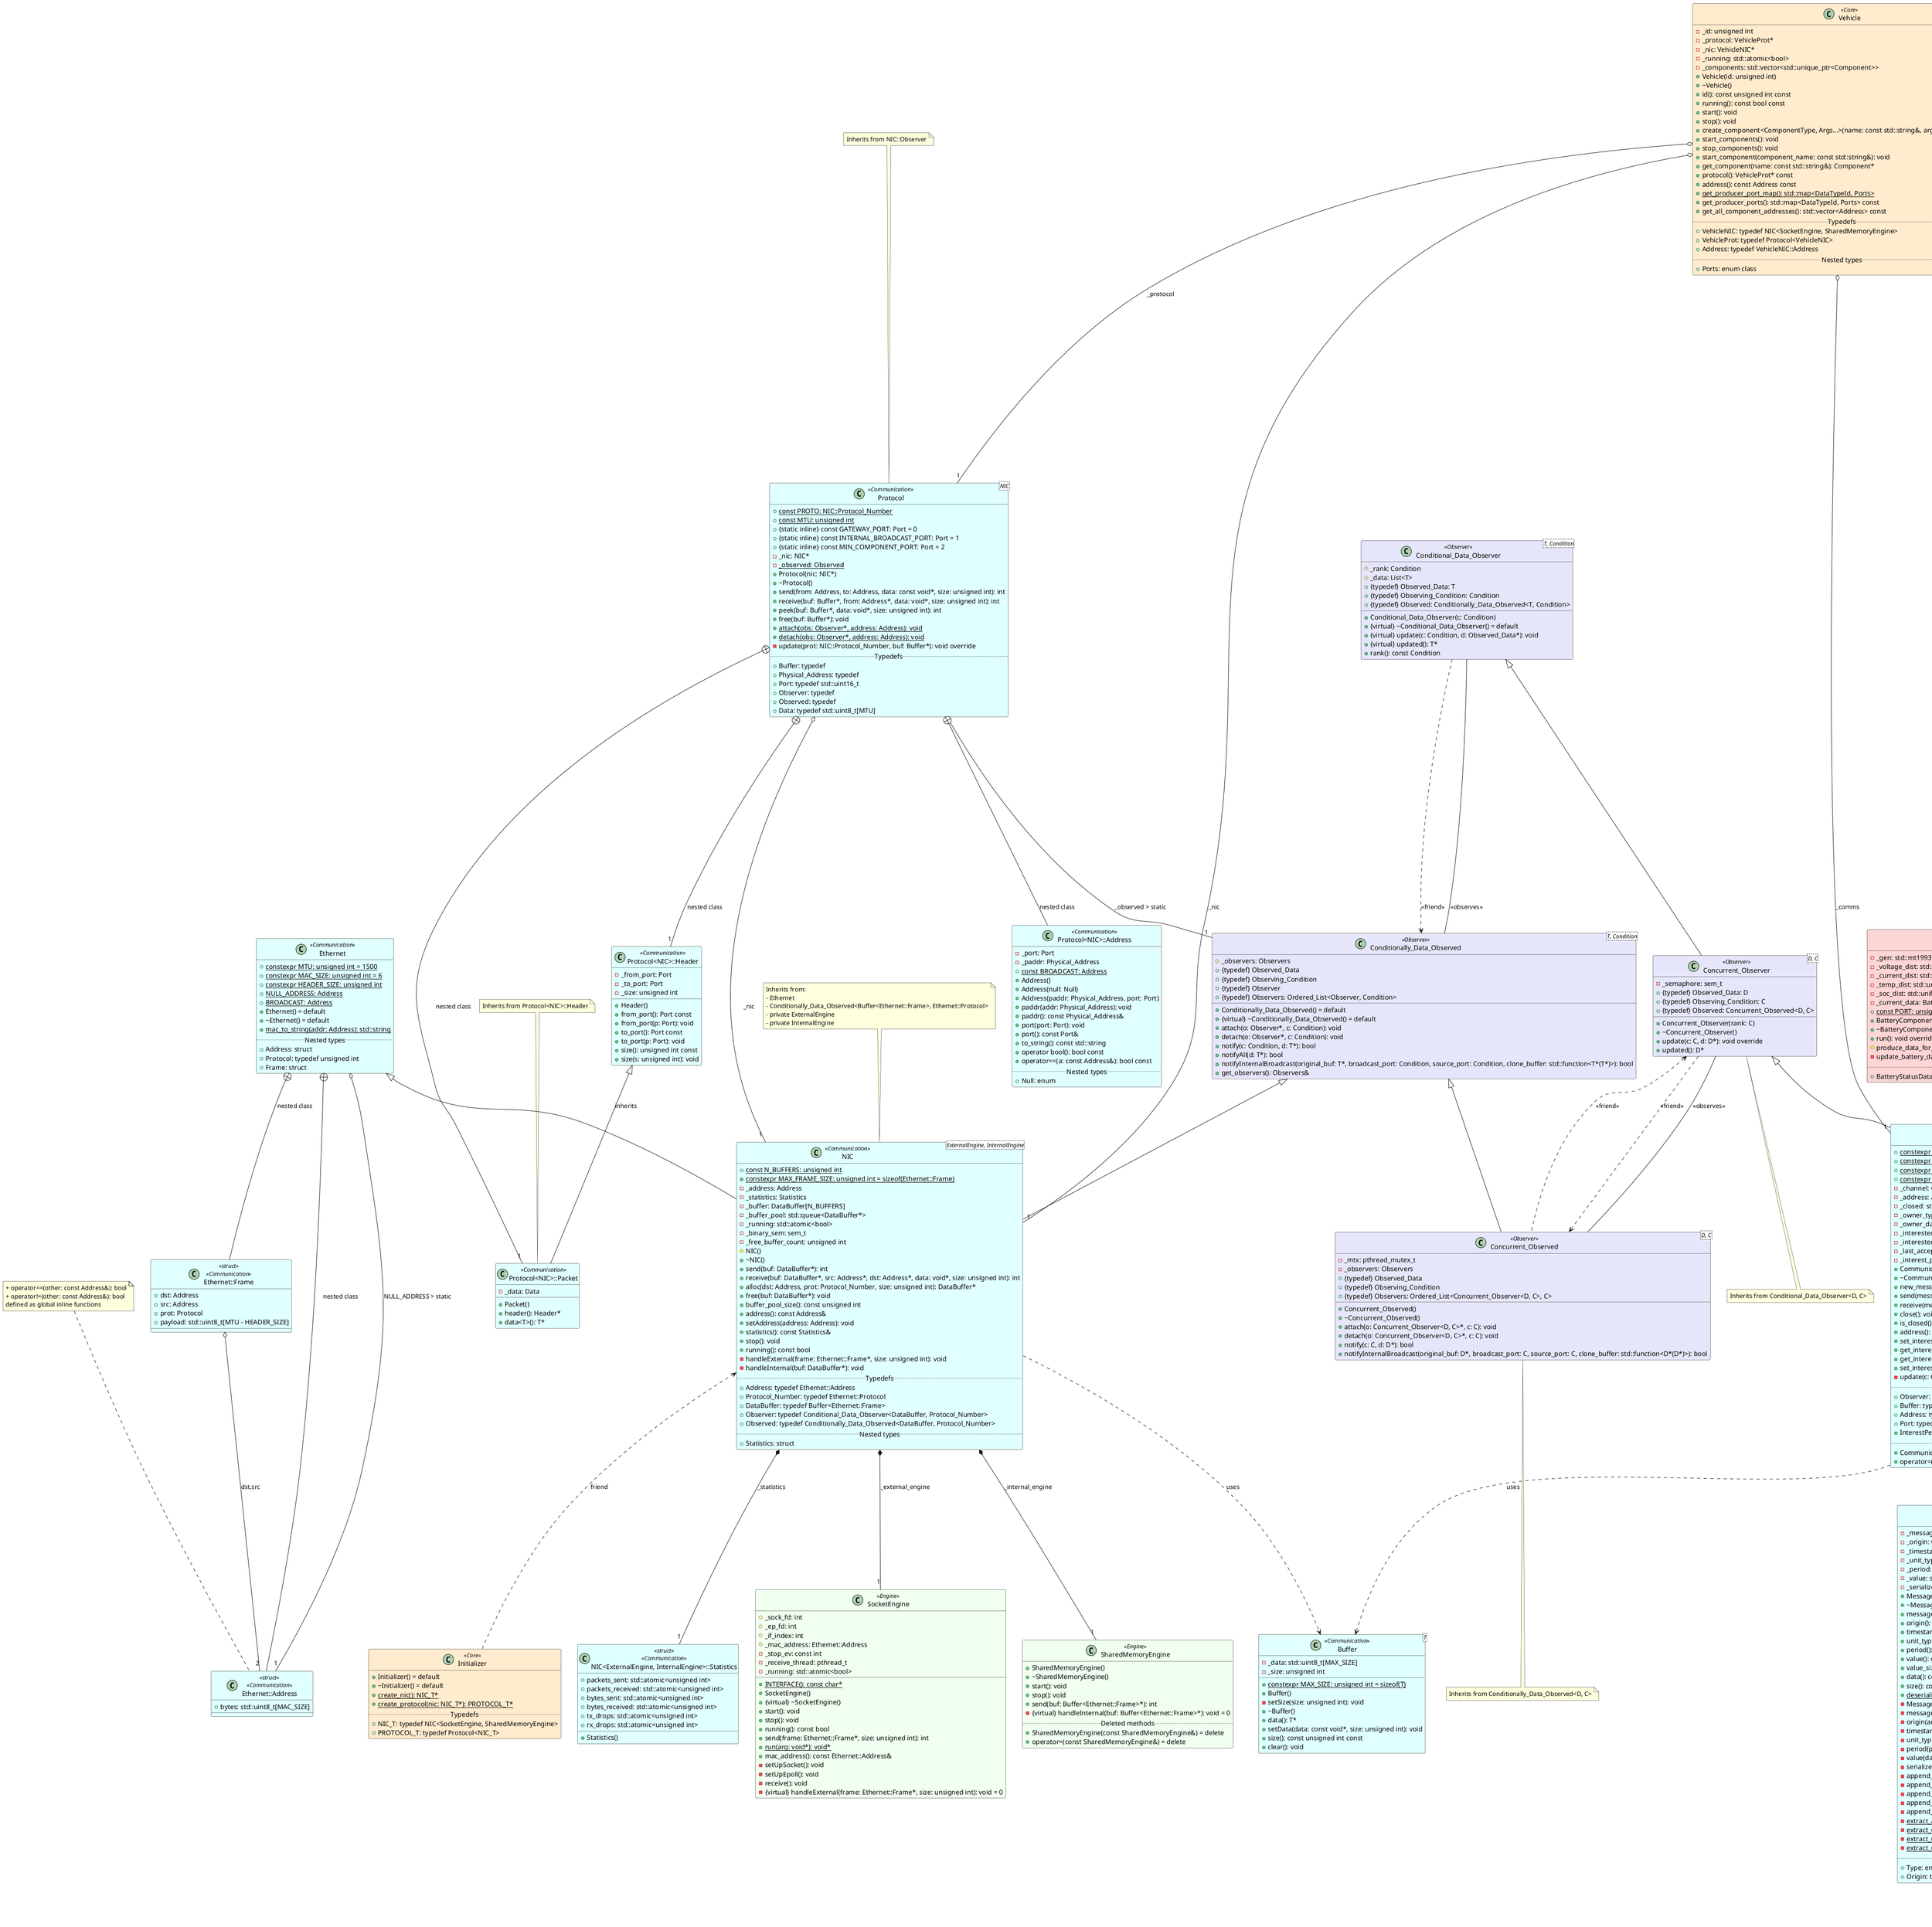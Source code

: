 @startuml 03-class_diagram

skinparam classBackgroundColor<<Component>> #fcd5d5
skinparam classBackgroundColor<<Communication>> #E0FFFF
skinparam classBackgroundColor<<Core>> #FFEBCD
skinparam classBackgroundColor<<Observer>> #E6E6FA
skinparam classBackgroundColor<<Engine>> #F0FFF0

class Buffer<T> <<Communication>> {
  - _data: std::uint8_t[MAX_SIZE]
  - _size: unsigned int
  + {static} constexpr MAX_SIZE: unsigned int = sizeof(T)
  + Buffer()
  - setSize(size: unsigned int): void
  + ~Buffer()
  + data(): T*
  + setData(data: const void*, size: unsigned int): void
  + size(): const unsigned int const
  + clear(): void
}

class Communicator<Channel> <<Communication>> {
  + {static} constexpr MAX_MESSAGE_SIZE: unsigned int
  + {static} constexpr GATEWAY_PORT: Port
  + {static} constexpr INTERNAL_BROADCAST_PORT: Port
  + {static} constexpr MIN_COMPONENT_PORT: Port
  - _channel: Channel*
  - _address: Address
  - _closed: std::atomic<bool>
  - _owner_type: ComponentType
  - _owner_data_type: DataTypeId
  - _interested_data_type: DataTypeId
  - _interested_period_us: std::uint32_t
  - _last_accepted_response_time_us: std::uint64_t
  - _interest_period_callback: InterestPeriodCallback
  + Communicator(channel: Channel*, address: Address, owner_type: ComponentType = ComponentType::UNKNOWN, owner_data_type: DataTypeId = DataTypeId::UNKNOWN)
  + ~Communicator()
  + new_message(message_type: Message::Type, unit_type: DataTypeId, period: unsigned int = 0, value_data: const void* = nullptr, value_size: const unsigned int = 0): Message
  + send(message: const Message&, destination: const Address& = Channel::Address::BROADCAST): bool
  + receive(message: Message*): bool
  + close(): void
  + is_closed(): const bool
  + address(): const Address& const
  + set_interest(type: DataTypeId, period_us: std::uint32_t = 0): bool
  + get_interest_type(): DataTypeId const
  + get_interest_period(): std::uint32_t const
  + set_interest_period_callback(callback: InterestPeriodCallback): void
  - update(c: Channel::Observer::Observing_Condition, buf: Channel::Observer::Observed_Data*): void
  .. Typedefs ..
  + Observer: typedef
  + Buffer: typedef
  + Address: typedef
  + Port: typedef
  + InterestPeriodCallback: typedef std::function<void(std::uint32_t)>
  .. Deleted methods ..
  + Communicator(const Communicator&) = delete
  + operator=(const Communicator&) = delete
}

note top of Communicator
  Inherits from Concurrent_Observer<
    typename Channel::Observer::Observed_Data,
    typename Channel::Observer::Observing_Condition>
end note

class Ethernet <<Communication>> {
  + {static} constexpr MTU: unsigned int = 1500
  + {static} constexpr MAC_SIZE: unsigned int = 6
  + {static} constexpr HEADER_SIZE: unsigned int
  + {static} NULL_ADDRESS: Address
  + {static} BROADCAST: Address
  + Ethernet() = default
  + ~Ethernet() = default
  + {static} mac_to_string(addr: Address): std::string
  .. Nested types ..
  + Address: struct
  + Protocol: typedef unsigned int
  + Frame: struct
}

class "Ethernet::Address" as EthernetAddress <<struct>> <<Communication>> {
  + bytes: std::uint8_t[MAC_SIZE]
}

note top of EthernetAddress
  + operator==(other: const Address&): bool
  + operator!=(other: const Address&): bool
  defined as global inline functions
end note

class "Ethernet::Frame" as EthernetFrame <<struct>> <<Communication>> {
  + dst: Address
  + src: Address
  + prot: Protocol
  + payload: std::uint8_t[MTU - HEADER_SIZE]
}

class Initializer <<Core>> {
  + Initializer() = default
  + ~Initializer() = default
  + {static} create_nic(): NIC_T*
  + {static} create_protocol(nic: NIC_T*): PROTOCOL_T*
  .. Typedefs ..
  + NIC_T: typedef NIC<SocketEngine, SharedMemoryEngine>
  + PROTOCOL_T: typedef Protocol<NIC_T>
}

class Message <<Communication>> {
  - _message_type: Type
  - _origin: Origin
  - _timestamp: std::uint64_t
  - _unit_type: DataTypeId
  - _period: std::uint32_t
  - _value: std::vector<std::uint8_t>
  - _serialized_data: std::vector<std::uint8_t>
  + Message(message_type: Type, origin: const Origin&, unit_type: DataTypeId, period: unsigned int = 0, value_data: const void* = nullptr, value_size: const unsigned int = 0)
  + ~Message() = default
  + message_type(): const Type&
  + origin(): const Origin&
  + timestamp(): const std::uint64_t&
  + unit_type(): const DataTypeId&
  + period(): const unsigned int
  + value(): const std::uint8_t*
  + value_size(): const unsigned int
  + data(): const void*
  + size(): const unsigned int
  + {static} deserialize(serialized: const void*, size: const unsigned int): Message
  - Message() = default
  - message_type(message_type: const Type): void
  - origin(addr: const Origin&): void
  - timestamp(timestamp: const std::uint64_t&): void
  - unit_type(type: DataTypeId): void
  - period(period: const std::uint32_t&): void
  - value(data: const void*, size: const unsigned int): void
  - serialize(): void
  - append_address(origin: const Origin&): void
  - append_uint8t(value: const std::uint8_t&): void
  - append_uint32t(value: const std::uint32_t&): void
  - append_uint64t(value: const std::uint64_t&): void
  - append_vector(v: const std::vector<std::uint8_t>&): void
  - {static} extract_address(data: const std::uint8_t*, offset: unsigned int&, max_size: unsigned int): Origin
  - {static} extract_uint8t(data: const std::uint8_t*, offset: unsigned int&, max_size: unsigned int): std::uint8_t
  - {static} extract_uint32t(data: const std::uint8_t*, offset: unsigned int&, max_size: unsigned int): std::uint32_t
  - {static} extract_uint64t(data: const std::uint8_t*, offset: unsigned int&, max_size: unsigned int): std::uint64_t
  .. Typedefs and enums ..
  + Type: enum class
  + Origin: typedef Protocol<NIC<SocketEngine, SharedMemoryEngine>>::Address
}



note bottom of Message
  TheMessage = Message<Constants::MAX_MESSAGE_SIZE>
end note

class "NIC<ExternalEngine, InternalEngine>" as NIC <<Communication>> {
  + {static} const N_BUFFERS: unsigned int
  + {static} constexpr MAX_FRAME_SIZE: unsigned int = sizeof(Ethernet::Frame)
  - _address: Address
  - _statistics: Statistics
  - _buffer: DataBuffer[N_BUFFERS]
  - _buffer_pool: std::queue<DataBuffer*>
  - _running: std::atomic<bool>
  - _binary_sem: sem_t
  - _free_buffer_count: unsigned int
  # NIC()
  + ~NIC()
  + send(buf: DataBuffer*): int
  + receive(buf: DataBuffer*, src: Address*, dst: Address*, data: void*, size: unsigned int): int
  + alloc(dst: Address, prot: Protocol_Number, size: unsigned int): DataBuffer*
  + free(buf: DataBuffer*): void
  + buffer_pool_size(): const unsigned int
  + address(): const Address&
  + setAddress(address: Address): void
  + statistics(): const Statistics&
  + stop(): void
  + running(): const bool
  - handleExternal(frame: Ethernet::Frame*, size: unsigned int): void
  - handleInternal(buf: DataBuffer*): void
  .. Typedefs ..
  + Address: typedef Ethernet::Address
  + Protocol_Number: typedef Ethernet::Protocol
  + DataBuffer: typedef Buffer<Ethernet::Frame>
  + Observer: typedef Conditional_Data_Observer<DataBuffer, Protocol_Number>
  + Observed: typedef Conditionally_Data_Observed<DataBuffer, Protocol_Number>
  .. Nested types ..
  + Statistics: struct 
}

note top of NIC
  Inherits from:
  - Ethernet
  - Conditionally_Data_Observed<Buffer<Ethernet::Frame>, Ethernet::Protocol>
  - private ExternalEngine
  - private InternalEngine
end note

class "NIC<ExternalEngine, InternalEngine>::Statistics" as NICStatistics <<struct>> <<Communication>> {
  + packets_sent: std::atomic<unsigned int>
  + packets_received: std::atomic<unsigned int>
  + bytes_sent: std::atomic<unsigned int>
  + bytes_received: std::atomic<unsigned int>
  + tx_drops: std::atomic<unsigned int>
  + rx_drops: std::atomic<unsigned int>
  + Statistics()
}

class "Conditional_Data_Observer<T, Condition>" as ConditionalDataObserver <<Observer>> {
  # _rank: Condition
  # _data: List<T>
  + {typedef} Observed_Data: T
  + {typedef} Observing_Condition: Condition
  + {typedef} Observed: Conditionally_Data_Observed<T, Condition>
  + Conditional_Data_Observer(c: Condition)
  + {virtual} ~Conditional_Data_Observer() = default
  + {virtual} update(c: Condition, d: Observed_Data*): void
  + {virtual} updated(): T*
  + rank(): const Condition
}

class "Conditionally_Data_Observed<T, Condition>" as ConditionallyDataObserved <<Observer>> {
  # _observers: Observers
  + {typedef} Observed_Data
  + {typedef} Observing_Condition
  + {typedef} Observer
  + {typedef} Observers: Ordered_List<Observer, Condition>
  + Conditionally_Data_Observed() = default
  + {virtual} ~Conditionally_Data_Observed() = default
  + attach(o: Observer*, c: Condition): void
  + detach(o: Observer*, c: Condition): void
  + notify(c: Condition, d: T*): bool
  + notifyAll(d: T*): bool
  + notifyInternalBroadcast(original_buf: T*, broadcast_port: Condition, source_port: Condition, clone_buffer: std::function<T*(T*)>): bool
  + get_observers(): Observers&
}

class "Concurrent_Observer<D, C>" as ConcurrentObserver <<Observer>> {
  - _semaphore: sem_t
  + {typedef} Observed_Data: D
  + {typedef} Observing_Condition: C
  + {typedef} Observed: Concurrent_Observed<D, C>
  + Concurrent_Observer(rank: C)
  + ~Concurrent_Observer()
  + update(c: C, d: D*): void override
  + updated(): D*
}

note bottom of ConcurrentObserver
  Inherits from Conditional_Data_Observer<D, C>
end note

class "Concurrent_Observed<D, C>" as ConcurrentObserved <<Observer>> {
  - _mtx: pthread_mutex_t
  - _observers: Observers
  + {typedef} Observed_Data
  + {typedef} Observing_Condition
  + {typedef} Observers: Ordered_List<Concurrent_Observer<D, C>, C>
  + Concurrent_Observed()
  + ~Concurrent_Observed()
  + attach(o: Concurrent_Observer<D, C>*, c: C): void
  + detach(o: Concurrent_Observer<D, C>*, c: C): void
  + notify(c: C, d: D*): bool
  + notifyInternalBroadcast(original_buf: D*, broadcast_port: C, source_port: C, clone_buffer: std::function<D*(D*)>): bool
}

note bottom of ConcurrentObserved
  Inherits from Conditionally_Data_Observed<D, C>
end note

class "Protocol<NIC>" as ProtocolNIC <<Communication>> {
  + {static} const PROTO: NIC::Protocol_Number
  + {static} const MTU: unsigned int
  + {static inline} const GATEWAY_PORT: Port = 0
  + {static inline} const INTERNAL_BROADCAST_PORT: Port = 1
  + {static inline} const MIN_COMPONENT_PORT: Port = 2
  - _nic: NIC*
  - {static} _observed: Observed
  + Protocol(nic: NIC*)
  + ~Protocol()
  + send(from: Address, to: Address, data: const void*, size: unsigned int): int
  + receive(buf: Buffer*, from: Address*, data: void*, size: unsigned int): int
  + peek(buf: Buffer*, data: void*, size: unsigned int): int
  + free(buf: Buffer*): void
  + {static} attach(obs: Observer*, address: Address): void
  + {static} detach(obs: Observer*, address: Address): void
  - update(prot: NIC::Protocol_Number, buf: Buffer*): void override
  .. Typedefs ..
  + Buffer: typedef
  + Physical_Address: typedef
  + Port: typedef std::uint16_t
  + Observer: typedef
  + Observed: typedef
  + Data: typedef std::uint8_t[MTU]
}

note top of ProtocolNIC
  Inherits from NIC::Observer
end note

class "Protocol<NIC>::Header" as ProtocolHeader <<Communication>> {
  - _from_port: Port
  - _to_port: Port
  - _size: unsigned int
  + Header()
  + from_port(): Port const
  + from_port(p: Port): void
  + to_port(): Port const
  + to_port(p: Port): void
  + size(): unsigned int const
  + size(s: unsigned int): void
}

class "Protocol<NIC>::Packet" as ProtocolPacket <<Communication>> {
  - _data: Data
  + Packet()
  + header(): Header*
  + data<T>(): T*
}

class "Protocol<NIC>::Address" as ProtocolAddress <<Communication>> {
  - _port: Port
  - _paddr: Physical_Address
  + {static} const BROADCAST: Address
  + Address()
  + Address(null: Null)
  + Address(paddr: Physical_Address, port: Port)
  + paddr(addr: Physical_Address): void
  + paddr(): const Physical_Address&
  + port(port: Port): void
  + port(): const Port&
  + to_string(): const std::string
  + operator bool(): bool const
  + operator==(a: const Address&): bool const
  .. Nested types ..
  + Null: enum
}

note top of ProtocolPacket
  Inherits from Protocol<NIC>::Header
end note

class SocketEngine <<Engine>> {
  + {static} INTERFACE(): const char*
  # _sock_fd: int
  # _ep_fd: int
  # _if_index: int
  # _mac_address: Ethernet::Address
  - _stop_ev: const int
  - _receive_thread: pthread_t
  - _running: std::atomic<bool>
  + SocketEngine()
  + {virtual} ~SocketEngine()
  + start(): void
  + stop(): void
  + running(): const bool
  + send(frame: Ethernet::Frame*, size: unsigned int): int
  + {static} run(arg: void*): void*
  + mac_address(): const Ethernet::Address&
  - setUpSocket(): void
  - setUpEpoll(): void
  - receive(): void
  - {virtual} handleExternal(frame: Ethernet::Frame*, size: unsigned int): void = 0
}

class Vehicle <<Core>> {
  - _id: unsigned int
  - _protocol: VehicleProt*
  - _nic: VehicleNIC*
  - _running: std::atomic<bool>
  - _components: std::vector<std::unique_ptr<Component>>
  + Vehicle(id: unsigned int)
  + ~Vehicle()
  + id(): const unsigned int const
  + running(): const bool const
  + start(): void
  + stop(): void
  + create_component<ComponentType, Args...>(name: const std::string&, args: Args&&...): void
  + start_components(): void
  + stop_components(): void
  + start_component(component_name: const std::string&): void
  + get_component(name: const std::string&): Component*
  + protocol(): VehicleProt* const
  + address(): const Address const
  + {static} get_producer_port_map(): std::map<DataTypeId, Ports>
  + get_producer_ports(): std::map<DataTypeId, Ports> const
  + get_all_component_addresses(): std::vector<Address> const
  .. Typedefs ..
  + VehicleNIC: typedef NIC<SocketEngine, SharedMemoryEngine>
  + VehicleProt: typedef Protocol<VehicleNIC>
  + Address: typedef VehicleNIC::Address
  .. Nested types ..
  + Ports: enum class
}

class Component<<Component>> {
  # _vehicle: const Vehicle*
  # _name: std::string
  # _running: std::atomic<bool>
  # _thread: pthread_t
  # _communicator: Comms*
  # _gateway_address: Address
  # _address: Address
  # _filename: std::string
  # _log_dir: std::string
  # _log_file: std::ofstream
  # _produced_data_type: DataTypeId
  # _interest_periods: std::vector<std::uint32_t>
  # _periods_mutex: std::mutex
  # _current_gcd_period_us: std::atomic<std::uint32_t>
  # _producer_thread: pthread_t
  # _producer_thread_running: std::atomic<bool>
  # _has_dl_capability: std::atomic<bool>
  # _interested_data_type: DataTypeId
  # _interested_period_us: std::uint32_t
  # _data_callback: std::function<void(const Message&)>
  - _component_actual_type: ComponentType
  + {static} inline GATEWAY_PORT: unsigned int
  + {static} inline INTERNAL_BROADCAST_PORT: unsigned int
  + {static} inline MIN_COMPONENT_PORT: unsigned int
  + Component(vehicle: Vehicle*, vehicle_id: const unsigned int, name: const std::string&, component_type: ComponentType)
  + {virtual} ~Component() = default
  + start(): void
  + stop(): void
  + {virtual} run(): void = 0
  + running(): const bool const
  + getName(): const std::string&
  + vehicle(): const Vehicle* const
  + log_file(): std::ofstream*
  + address(): const Address& const
  + type(): ComponentType const
  + send(data: const void*, size: unsigned int, destination: Address = Address::BROADCAST): int
  + receive(msg: Message*): int
  + register_interest(type: DataTypeId, period_us: std::uint32_t, callback: std::function<void(const Message&)>): void
  + send_interest_message(): void
  + get_produced_data_type(): DataTypeId const
  + get_interest_type(): DataTypeId const
  + get_interest_period(): std::uint32_t const
  + handle_interest_period(period: std::uint32_t): void
  # thread_entry_point(arg: void*): static void*
  # set_address(addr: const Address&): void
  # open_log_file(): void
  # close_log_file(): void
  # initialize_log_directory(vehicle_id: unsigned int): std::string
  # producer_thread_launcher(context: void*): static void*
  # producer_routine(): void
  # start_producer_thread(): void
  # stop_producer_thread(): void
  # update_gcd_period(): std::uint32_t
  # {static} calculate_gcd(a: std::uint32_t, b: std::uint32_t): std::uint32_t
  # has_deadline_scheduling_capability(): bool
  # {virtual} produce_data_for_response(type: DataTypeId, out_value: std::vector<std::uint8_t>&): bool
  .. Typedefs ..
  + VehicleNIC: typedef NIC<SocketEngine, SharedMemoryEngine>
  + VehicleProt: typedef Protocol<VehicleNIC>
  + Comms: typedef Communicator<VehicleProt>
  + Address: typedef Comms::Address
}

class BatteryComponent<<Component>> {
  - _gen: std::mt19937
  - _voltage_dist: std::uniform_real_distribution<>
  - _current_dist: std::uniform_real_distribution<>
  - _temp_dist: std::uniform_real_distribution<>
  - _soc_dist: std::uniform_real_distribution<>
  - _current_data: BatteryStatusData
  + {static} const PORT: unsigned int
  + BatteryComponent(vehicle: Vehicle*, vehicle_id: const unsigned int, name: const std::string&, protocol: VehicleProt*)
  + ~BatteryComponent() = default
  + run(): void override
  # produce_data_for_response(type: DataTypeId, out_value: std::vector<std::uint8_t>&): bool override
  - update_battery_data(): void
  .. Nested types ..
  + BatteryStatusData: struct
}

class CameraComponent<<Component>> {
  - _rng: std::mt19937
  - _temp_dist: std::uniform_real_distribution<float>
  - _humidity_dist: std::uniform_real_distribution<float>
  - _status_dist: std::uniform_int_distribution<uint8_t>
  - _current_data: TemperatureData
  + {static} const PORT: unsigned int
  + CameraComponent(vehicle: Vehicle*, vehicle_id: const unsigned int, name: const std::string&, protocol: VehicleProt*)
  + ~CameraComponent() = default
  + run(): void override
  # produce_data_for_response(type: DataTypeId, out_value: std::vector<std::uint8_t>&): bool override
  - update_temperature_data(): void
  .. Nested types ..
  + TemperatureData: struct
}

class ECUComponent<<Component>> {
  - _latest_obstacle_data: struct {distance_meters: float, angle_degrees: float, confidence: uint8_t, data_valid: bool, last_update: timepoint, mutex: std::mutex}
  + {static inline} const OBSTACLE_DATA_PERIOD_US: std::uint32_t = 300000
  + ECUComponent(vehicle: Vehicle*, vehicle_id: const unsigned int, name: const std::string&, protocol: VehicleProt*, port: unsigned int)
  + ~ECUComponent() = default
  + run(): void override
  - handle_obstacle_data(message: const Message&): void
  - parse_obstacle_data(message: const Message&, out_data: ObstacleData&): bool
  - log_message(message: const Message&, recv_time: const std::chrono::microseconds&, timestamp: const std::chrono::microseconds&, message_details: const std::string&): void
  .. Nested types ..
  - ObstacleData: struct {distance_meters: float, angle_degrees: float, confidence: uint8_t}
}

class LidarComponent<<Component>> {
  - _rng: std::mt19937
  - _dist_dist: std::uniform_real_distribution<float>
  - _angle_dist: std::uniform_real_distribution<float>
  - _confidence_dist: std::uniform_int_distribution<uint8_t>
  - _current_data: ObstacleDistanceData
  + {static} const PORT: unsigned int = 101
  + LidarComponent(vehicle: Vehicle*, vehicle_id: const unsigned int, name: const std::string&, protocol: VehicleProt*)
  + ~LidarComponent() = default
  + run(): void override
  # produce_data_for_response(type: DataTypeId, out_value: std::vector<std::uint8_t>&): bool override
  - update_obstacle_data(): void
  .. Nested types ..
  + ObstacleDistanceData: struct
}

class INSComponent<<Component>> {
  - _gen: std::mt19937
  - _lat_dist: std::uniform_real_distribution<>
  - _lon_dist: std::uniform_real_distribution<>
  - _alt_dist: std::uniform_real_distribution<>
  - _vel_dist: std::uniform_real_distribution<>
  - _heading_dist: std::uniform_real_distribution<>
  - _current_data: GPSPositionData
  + {static} const PORT: unsigned int = 104
  + INSComponent(vehicle: Vehicle*, vehicle_id: const unsigned int, name: const std::string&, protocol: VehicleProt*)
  + ~INSComponent() = default
  + run(): void override
  # produce_data_for_response(type: DataTypeId, out_value: std::vector<std::uint8_t>&): bool override
  - update_gps_data(): void
  .. Nested types ..
  + GPSPositionData: struct
}

class SharedMemoryEngine <<Engine>> {
  + SharedMemoryEngine()
  + ~SharedMemoryEngine()
  + start(): void
  + stop(): void
  + send(buf: Buffer<Ethernet::Frame>*): int
  - {virtual} handleInternal(buf: Buffer<Ethernet::Frame>*): void = 0
  .. Deleted methods ..
  + SharedMemoryEngine(const SharedMemoryEngine&) = delete
  + operator=(const SharedMemoryEngine&) = delete
}

class BasicConsumer <<Component>> {
  - _latest_test_data: struct
  + {static} const PORT: unsigned int = 106
  + {static inline} const TEST_DATA_PERIOD_US: std::uint32_t = 500000
  + BasicConsumer(vehicle: Vehicle*, vehicle_id: const unsigned int, name: const std::string&, protocol: VehicleProt*)
  + ~BasicConsumer() = default
  + run(): void override
  - handle_test_data(message: const Message&): void
  - parse_test_data(message: const Message&, out_value: int&, out_counter: uint32_t&): bool
}

class BasicProducer <<Component>> {
  - _rng: std::mt19937
  - _value_dist: std::uniform_int_distribution<int>
  - _current_value: int
  - _counter: uint32_t
  + {static inline} const PORT: unsigned int = 105
  + BasicProducer(vehicle: Vehicle*, vehicle_id: const unsigned int, name: const std::string&, protocol: VehicleProt*)
  + ~BasicProducer() = default
  + run(): void override
  # produce_data_for_response(type: DataTypeId, out_value: std::vector<std::uint8_t>&): bool override
  - update_test_data(): void
}

class GatewayComponent <<Component>> {
  + {static} const PORT: unsigned int = 0
  + GatewayComponent(vehicle: Vehicle*, vehicle_id: const unsigned int, name: const std::string&, protocol: Protocol<NIC<SocketEngine, SharedMemoryEngine>>*)
  + ~GatewayComponent() = default
  + run(): void override
}

' Communicator Relationships
Communicator ..> Message : uses
Communicator ..> Buffer : uses
ConcurrentObserver <|-- Communicator

' NIC Relationships
Ethernet <|-- NIC
ConditionallyDataObserved <|-- NIC
NIC *-- "1" NICStatistics : _statistics
NIC <.. Initializer : friend
NIC ..> Buffer : uses
NIC *-- "1" SocketEngine : _external_engine
NIC *-- "1" SharedMemoryEngine : _internal_engine


' Protocol Relationships
ProtocolHeader <|-- ProtocolPacket : inherits
ProtocolNIC o-- "1" NIC : _nic
ProtocolNIC *-- "1" ConditionallyDataObserved : _observed > static
ProtocolNIC +-- "1" ProtocolHeader : nested class
ProtocolNIC +-- "1" ProtocolPacket : nested class
ProtocolNIC +-- ProtocolAddress : nested class

' Vehicle Relationships
Vehicle o-- "1" ProtocolNIC : _protocol
Vehicle o-- "1" NIC : _nic
Vehicle o-- "1" Communicator : _comms
Vehicle o-- "*" Component : _components

' Ethernet Relationships
Ethernet +-- EthernetAddress : nested class
Ethernet +-- EthernetFrame : nested class
EthernetFrame o-- "2" EthernetAddress : dst,src
Ethernet o-- "1" EthernetAddress : NULL_ADDRESS > static

' Observer Relationships
ConcurrentObserver <.. ConcurrentObserved : <<friend>>
ConditionalDataObserver -- ConditionallyDataObserved : <<observes>>
ConditionalDataObserver <|-- ConcurrentObserver
ConditionalDataObserver ..> ConditionallyDataObserved : <<friend>>
ConcurrentObserver ..> ConcurrentObserved : <<friend>>
ConcurrentObserver -- ConcurrentObserved : <<observes>>

' Observed Relationships
ConditionallyDataObserved <|-- ConcurrentObserved

' Component Relationships
Component o-- "1" Communicator : _communicator
Component o-- "1" Vehicle : _vehicle
Component <|-- BatteryComponent : inherits
Component <|-- CameraComponent : inherits
Component <|-- ECUComponent : inherits
Component <|-- LidarComponent : inherits
Component <|-- INSComponent : inherits
Component <|-- BasicConsumer : inherits
Component <|-- BasicProducer : inherits
Component <|-- GatewayComponent : inherits



@enduml

